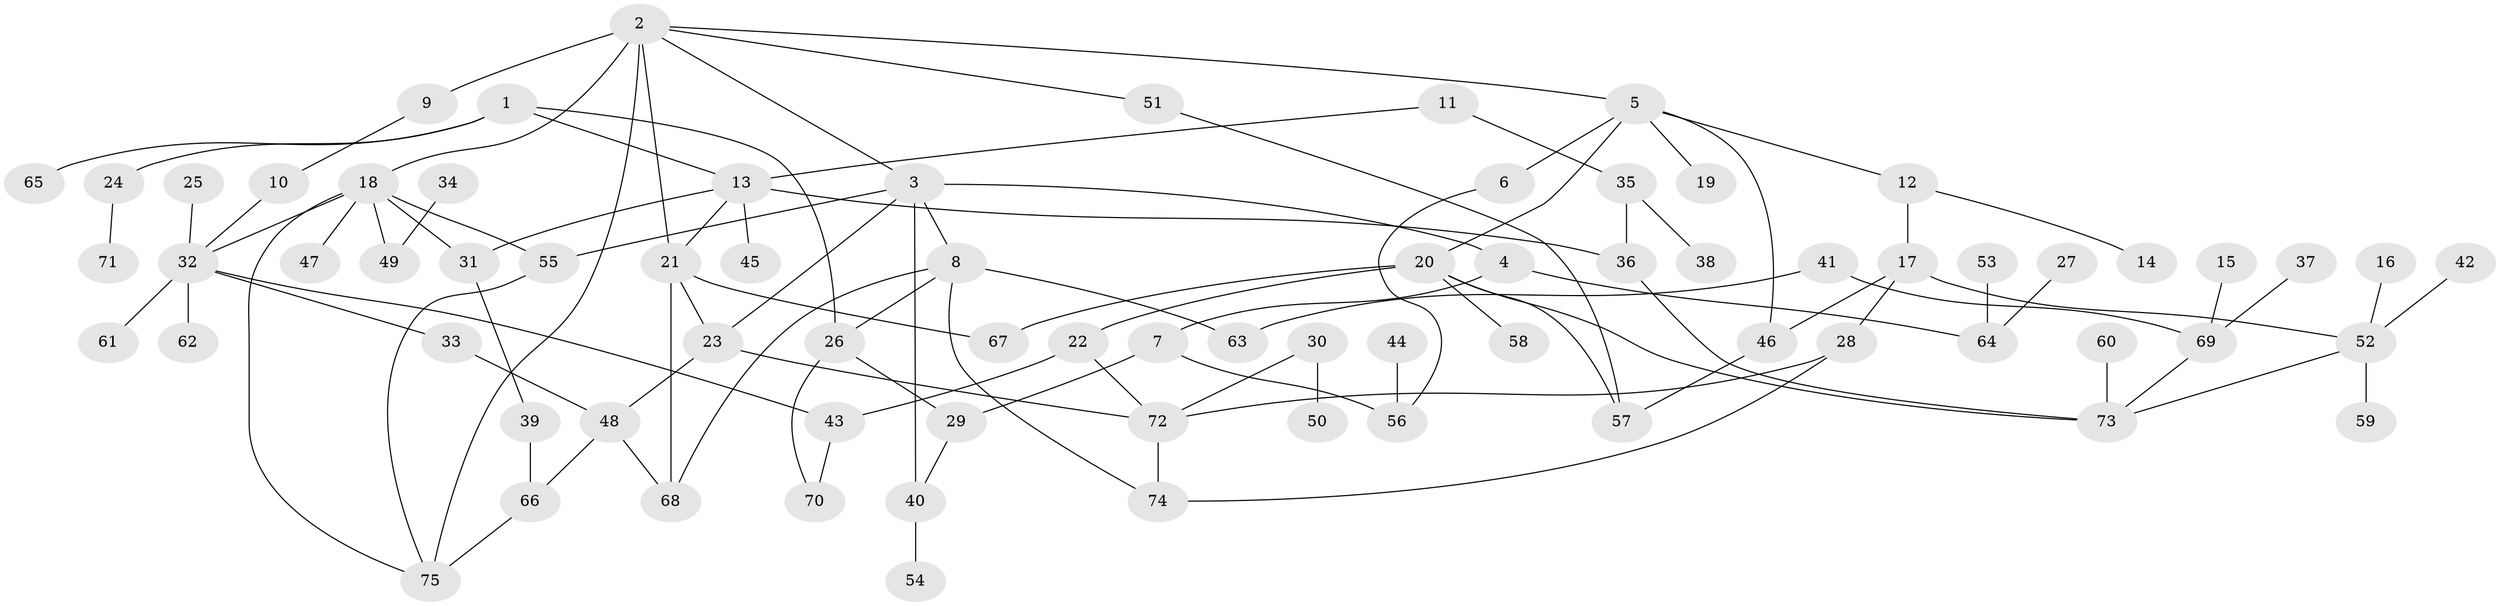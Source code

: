 // original degree distribution, {5: 0.06451612903225806, 6: 0.03225806451612903, 4: 0.12903225806451613, 3: 0.16129032258064516, 7: 0.016129032258064516, 2: 0.23387096774193547, 1: 0.3548387096774194, 8: 0.008064516129032258}
// Generated by graph-tools (version 1.1) at 2025/36/03/04/25 23:36:09]
// undirected, 75 vertices, 103 edges
graph export_dot {
  node [color=gray90,style=filled];
  1;
  2;
  3;
  4;
  5;
  6;
  7;
  8;
  9;
  10;
  11;
  12;
  13;
  14;
  15;
  16;
  17;
  18;
  19;
  20;
  21;
  22;
  23;
  24;
  25;
  26;
  27;
  28;
  29;
  30;
  31;
  32;
  33;
  34;
  35;
  36;
  37;
  38;
  39;
  40;
  41;
  42;
  43;
  44;
  45;
  46;
  47;
  48;
  49;
  50;
  51;
  52;
  53;
  54;
  55;
  56;
  57;
  58;
  59;
  60;
  61;
  62;
  63;
  64;
  65;
  66;
  67;
  68;
  69;
  70;
  71;
  72;
  73;
  74;
  75;
  1 -- 13 [weight=1.0];
  1 -- 24 [weight=1.0];
  1 -- 26 [weight=1.0];
  1 -- 65 [weight=1.0];
  2 -- 3 [weight=1.0];
  2 -- 5 [weight=1.0];
  2 -- 9 [weight=2.0];
  2 -- 18 [weight=1.0];
  2 -- 21 [weight=1.0];
  2 -- 51 [weight=1.0];
  2 -- 75 [weight=1.0];
  3 -- 4 [weight=1.0];
  3 -- 8 [weight=1.0];
  3 -- 23 [weight=1.0];
  3 -- 40 [weight=1.0];
  3 -- 55 [weight=1.0];
  4 -- 7 [weight=1.0];
  4 -- 64 [weight=1.0];
  5 -- 6 [weight=1.0];
  5 -- 12 [weight=1.0];
  5 -- 19 [weight=1.0];
  5 -- 20 [weight=1.0];
  5 -- 46 [weight=1.0];
  6 -- 56 [weight=1.0];
  7 -- 29 [weight=1.0];
  7 -- 56 [weight=1.0];
  8 -- 26 [weight=1.0];
  8 -- 63 [weight=1.0];
  8 -- 68 [weight=1.0];
  8 -- 74 [weight=1.0];
  9 -- 10 [weight=1.0];
  10 -- 32 [weight=1.0];
  11 -- 13 [weight=1.0];
  11 -- 35 [weight=1.0];
  12 -- 14 [weight=1.0];
  12 -- 17 [weight=1.0];
  13 -- 21 [weight=1.0];
  13 -- 31 [weight=1.0];
  13 -- 36 [weight=1.0];
  13 -- 45 [weight=1.0];
  15 -- 69 [weight=1.0];
  16 -- 52 [weight=1.0];
  17 -- 28 [weight=1.0];
  17 -- 46 [weight=1.0];
  17 -- 52 [weight=1.0];
  18 -- 31 [weight=1.0];
  18 -- 32 [weight=1.0];
  18 -- 47 [weight=1.0];
  18 -- 49 [weight=1.0];
  18 -- 55 [weight=1.0];
  18 -- 75 [weight=1.0];
  20 -- 22 [weight=1.0];
  20 -- 57 [weight=2.0];
  20 -- 58 [weight=1.0];
  20 -- 67 [weight=1.0];
  20 -- 73 [weight=1.0];
  21 -- 23 [weight=1.0];
  21 -- 67 [weight=1.0];
  21 -- 68 [weight=1.0];
  22 -- 43 [weight=1.0];
  22 -- 72 [weight=1.0];
  23 -- 48 [weight=1.0];
  23 -- 72 [weight=1.0];
  24 -- 71 [weight=1.0];
  25 -- 32 [weight=1.0];
  26 -- 29 [weight=1.0];
  26 -- 70 [weight=1.0];
  27 -- 64 [weight=1.0];
  28 -- 72 [weight=1.0];
  28 -- 74 [weight=1.0];
  29 -- 40 [weight=1.0];
  30 -- 50 [weight=1.0];
  30 -- 72 [weight=1.0];
  31 -- 39 [weight=1.0];
  32 -- 33 [weight=1.0];
  32 -- 43 [weight=2.0];
  32 -- 61 [weight=1.0];
  32 -- 62 [weight=1.0];
  33 -- 48 [weight=1.0];
  34 -- 49 [weight=1.0];
  35 -- 36 [weight=1.0];
  35 -- 38 [weight=1.0];
  36 -- 73 [weight=1.0];
  37 -- 69 [weight=1.0];
  39 -- 66 [weight=1.0];
  40 -- 54 [weight=1.0];
  41 -- 63 [weight=1.0];
  41 -- 69 [weight=1.0];
  42 -- 52 [weight=1.0];
  43 -- 70 [weight=1.0];
  44 -- 56 [weight=1.0];
  46 -- 57 [weight=2.0];
  48 -- 66 [weight=1.0];
  48 -- 68 [weight=1.0];
  51 -- 57 [weight=1.0];
  52 -- 59 [weight=1.0];
  52 -- 73 [weight=1.0];
  53 -- 64 [weight=1.0];
  55 -- 75 [weight=1.0];
  60 -- 73 [weight=1.0];
  66 -- 75 [weight=1.0];
  69 -- 73 [weight=1.0];
  72 -- 74 [weight=1.0];
}
